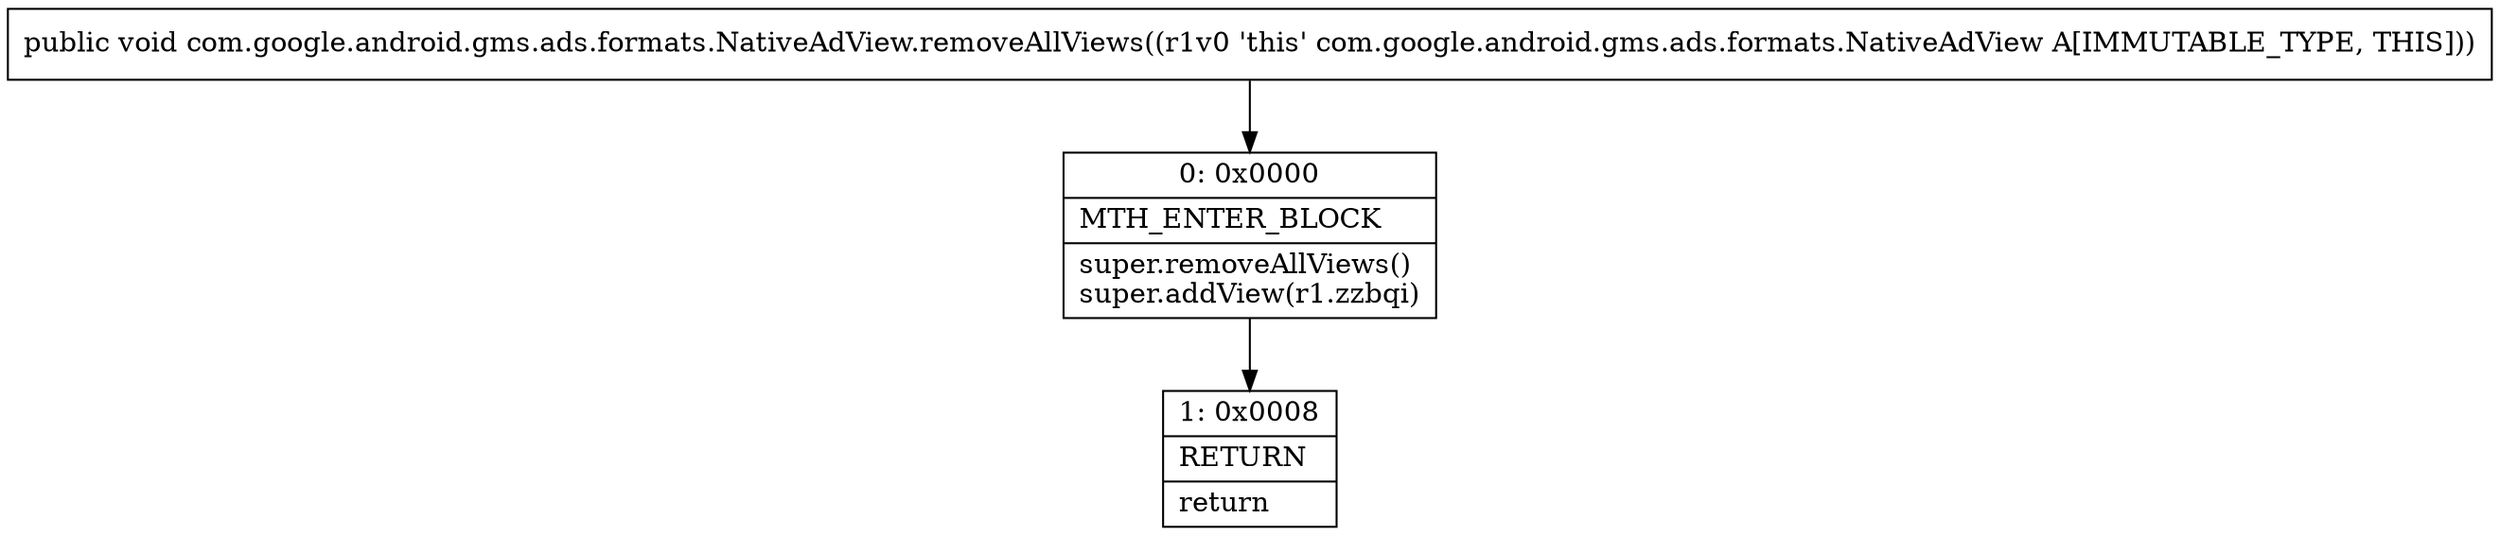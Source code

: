 digraph "CFG forcom.google.android.gms.ads.formats.NativeAdView.removeAllViews()V" {
Node_0 [shape=record,label="{0\:\ 0x0000|MTH_ENTER_BLOCK\l|super.removeAllViews()\lsuper.addView(r1.zzbqi)\l}"];
Node_1 [shape=record,label="{1\:\ 0x0008|RETURN\l|return\l}"];
MethodNode[shape=record,label="{public void com.google.android.gms.ads.formats.NativeAdView.removeAllViews((r1v0 'this' com.google.android.gms.ads.formats.NativeAdView A[IMMUTABLE_TYPE, THIS])) }"];
MethodNode -> Node_0;
Node_0 -> Node_1;
}

